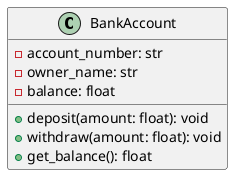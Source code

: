 @startuml
class BankAccount {
  - account_number: str
  - owner_name: str
  - balance: float
  + deposit(amount: float): void
  + withdraw(amount: float): void
  + get_balance(): float
}
@enduml
